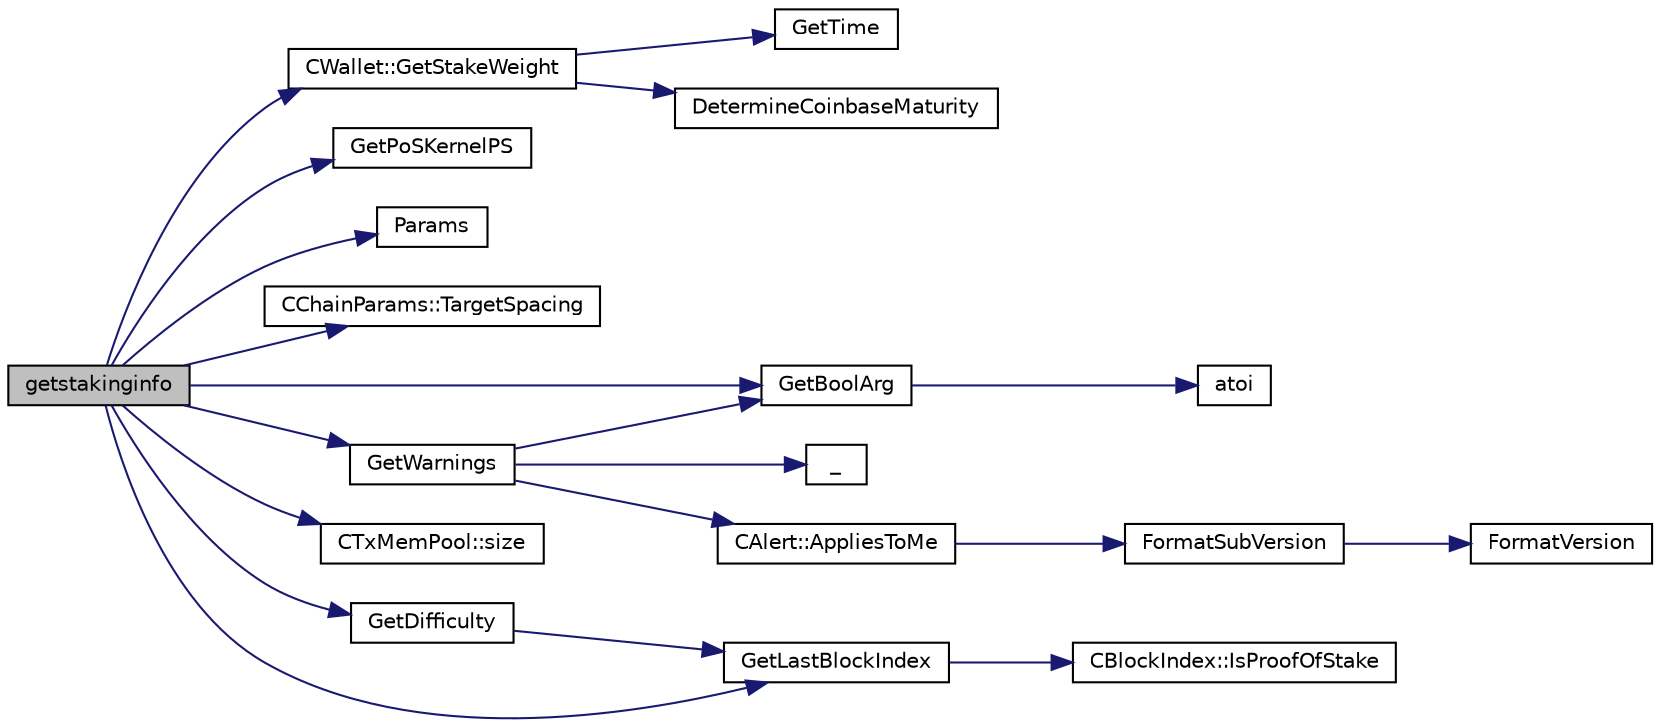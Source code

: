 digraph "getstakinginfo"
{
  edge [fontname="Helvetica",fontsize="10",labelfontname="Helvetica",labelfontsize="10"];
  node [fontname="Helvetica",fontsize="10",shape=record];
  rankdir="LR";
  Node359 [label="getstakinginfo",height=0.2,width=0.4,color="black", fillcolor="grey75", style="filled", fontcolor="black"];
  Node359 -> Node360 [color="midnightblue",fontsize="10",style="solid",fontname="Helvetica"];
  Node360 [label="CWallet::GetStakeWeight",height=0.2,width=0.4,color="black", fillcolor="white", style="filled",URL="$d2/de5/class_c_wallet.html#aa3ee5954431d4c49ecbd4d513f467f2b"];
  Node360 -> Node361 [color="midnightblue",fontsize="10",style="solid",fontname="Helvetica"];
  Node361 [label="GetTime",height=0.2,width=0.4,color="black", fillcolor="white", style="filled",URL="$df/d2d/util_8cpp.html#a46fac5fba8ba905b5f9acb364f5d8c6f"];
  Node360 -> Node362 [color="midnightblue",fontsize="10",style="solid",fontname="Helvetica"];
  Node362 [label="DetermineCoinbaseMaturity",height=0.2,width=0.4,color="black", fillcolor="white", style="filled",URL="$d1/d08/proofs_8cpp.html#a97478c8207cae73889a6b1fbbc3c67e3",tooltip="Determine Coinbase Maturity (generally not a good idea - done so to increase speed) ..."];
  Node359 -> Node363 [color="midnightblue",fontsize="10",style="solid",fontname="Helvetica"];
  Node363 [label="GetPoSKernelPS",height=0.2,width=0.4,color="black", fillcolor="white", style="filled",URL="$df/d01/iongui_8cpp.html#a8de51dc4945be68c0581e328efb8c9ab"];
  Node359 -> Node364 [color="midnightblue",fontsize="10",style="solid",fontname="Helvetica"];
  Node364 [label="Params",height=0.2,width=0.4,color="black", fillcolor="white", style="filled",URL="$df/dbf/chainparams_8cpp.html#ace5c5b706d71a324a417dd2db394fd4a",tooltip="Return the currently selected parameters. "];
  Node359 -> Node365 [color="midnightblue",fontsize="10",style="solid",fontname="Helvetica"];
  Node365 [label="CChainParams::TargetSpacing",height=0.2,width=0.4,color="black", fillcolor="white", style="filled",URL="$d1/d4f/class_c_chain_params.html#a15f2665cd555d316b2f93d842f1975ee"];
  Node359 -> Node366 [color="midnightblue",fontsize="10",style="solid",fontname="Helvetica"];
  Node366 [label="GetBoolArg",height=0.2,width=0.4,color="black", fillcolor="white", style="filled",URL="$df/d2d/util_8cpp.html#a64d956f1dda7f9a80ab5d594532b906d",tooltip="Return boolean argument or default value. "];
  Node366 -> Node367 [color="midnightblue",fontsize="10",style="solid",fontname="Helvetica"];
  Node367 [label="atoi",height=0.2,width=0.4,color="black", fillcolor="white", style="filled",URL="$d8/d3c/util_8h.html#aa5ce96ec36f4413f820cec9c1831c070"];
  Node359 -> Node368 [color="midnightblue",fontsize="10",style="solid",fontname="Helvetica"];
  Node368 [label="GetWarnings",height=0.2,width=0.4,color="black", fillcolor="white", style="filled",URL="$df/d0a/main_8cpp.html#a70b1d1b79f1c760e65c960713b87b732"];
  Node368 -> Node366 [color="midnightblue",fontsize="10",style="solid",fontname="Helvetica"];
  Node368 -> Node369 [color="midnightblue",fontsize="10",style="solid",fontname="Helvetica"];
  Node369 [label="_",height=0.2,width=0.4,color="black", fillcolor="white", style="filled",URL="$d9/d6d/ui__interface_8h.html#aad133bb6103b53cebf03fd01e2f11ba1",tooltip="Translation function: Call Translate signal on UI interface, which returns a boost::optional result..."];
  Node368 -> Node370 [color="midnightblue",fontsize="10",style="solid",fontname="Helvetica"];
  Node370 [label="CAlert::AppliesToMe",height=0.2,width=0.4,color="black", fillcolor="white", style="filled",URL="$db/dff/class_c_alert.html#aba79cc9e957446fe93f05cb18f12b24b"];
  Node370 -> Node371 [color="midnightblue",fontsize="10",style="solid",fontname="Helvetica"];
  Node371 [label="FormatSubVersion",height=0.2,width=0.4,color="black", fillcolor="white", style="filled",URL="$df/d2d/util_8cpp.html#a7e6809cdbfc7f83b46f83caea740894d"];
  Node371 -> Node372 [color="midnightblue",fontsize="10",style="solid",fontname="Helvetica"];
  Node372 [label="FormatVersion",height=0.2,width=0.4,color="black", fillcolor="white", style="filled",URL="$df/d2d/util_8cpp.html#a184f6760badcf145f3430cdf6cc5dfa2"];
  Node359 -> Node373 [color="midnightblue",fontsize="10",style="solid",fontname="Helvetica"];
  Node373 [label="CTxMemPool::size",height=0.2,width=0.4,color="black", fillcolor="white", style="filled",URL="$db/d98/class_c_tx_mem_pool.html#ad6913ee0f301da884acbc3970ad49358"];
  Node359 -> Node374 [color="midnightblue",fontsize="10",style="solid",fontname="Helvetica"];
  Node374 [label="GetDifficulty",height=0.2,width=0.4,color="black", fillcolor="white", style="filled",URL="$d0/d47/rpcblockchain_8cpp.html#a65a78b16d228932a6142656509a8bce4"];
  Node374 -> Node375 [color="midnightblue",fontsize="10",style="solid",fontname="Helvetica"];
  Node375 [label="GetLastBlockIndex",height=0.2,width=0.4,color="black", fillcolor="white", style="filled",URL="$df/d0a/main_8cpp.html#a67a2382a391340c12c45961f3b8c66e8"];
  Node375 -> Node376 [color="midnightblue",fontsize="10",style="solid",fontname="Helvetica"];
  Node376 [label="CBlockIndex::IsProofOfStake",height=0.2,width=0.4,color="black", fillcolor="white", style="filled",URL="$d3/dbd/class_c_block_index.html#a2438a891e9d43821c0d99e1bdac56fde"];
  Node359 -> Node375 [color="midnightblue",fontsize="10",style="solid",fontname="Helvetica"];
}
